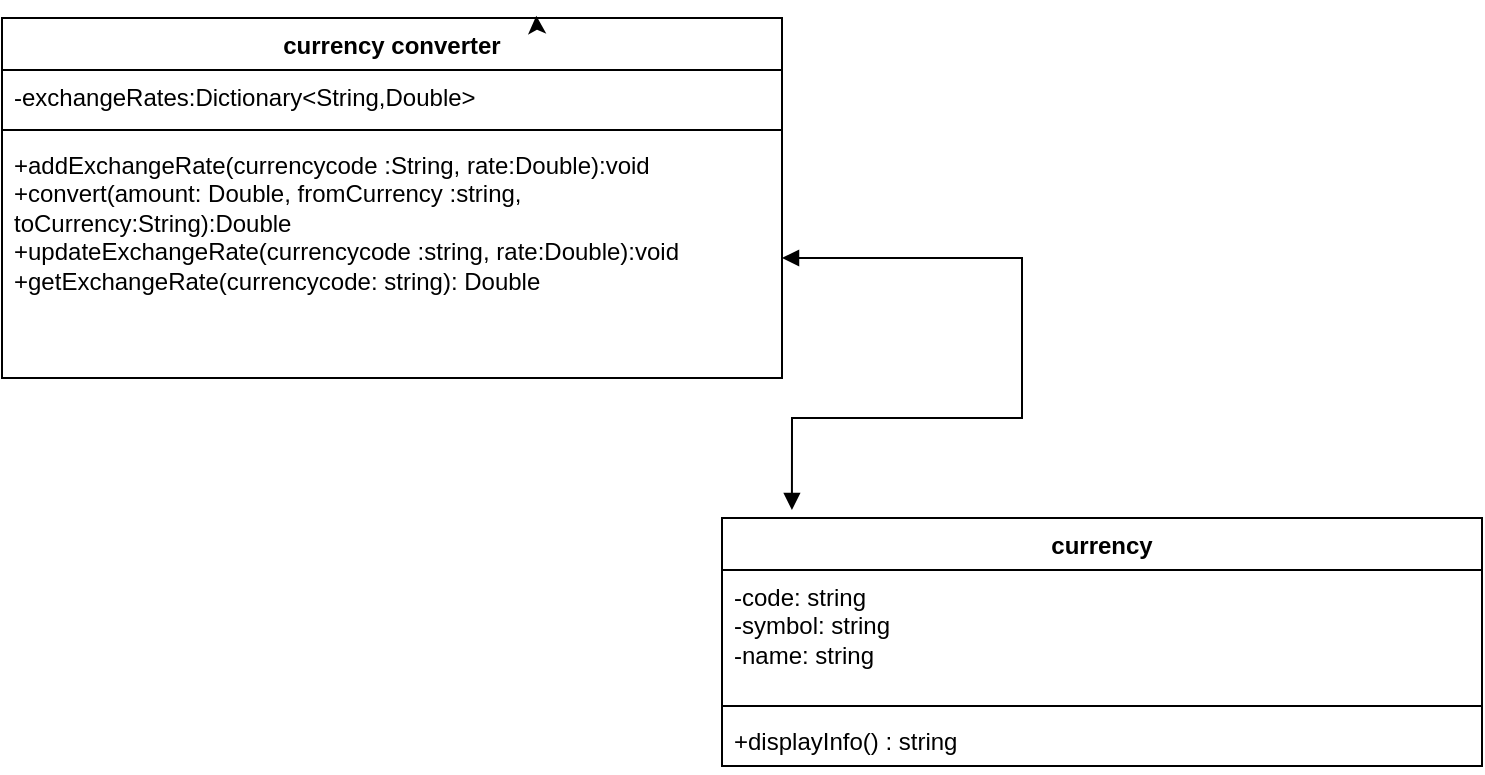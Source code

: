 <mxfile version="25.0.1">
  <diagram name="Page-1" id="ctuzxjG5MW2nIgfNlTjr">
    <mxGraphModel dx="954" dy="647" grid="1" gridSize="10" guides="1" tooltips="1" connect="1" arrows="1" fold="1" page="1" pageScale="1" pageWidth="827" pageHeight="1169" math="0" shadow="0">
      <root>
        <mxCell id="0" />
        <mxCell id="1" parent="0" />
        <mxCell id="oOIjPioGq_9B5gfG0-Rm-1" value="currency converter" style="swimlane;fontStyle=1;align=center;verticalAlign=top;childLayout=stackLayout;horizontal=1;startSize=26;horizontalStack=0;resizeParent=1;resizeParentMax=0;resizeLast=0;collapsible=1;marginBottom=0;whiteSpace=wrap;html=1;" vertex="1" parent="1">
          <mxGeometry x="30" y="50" width="390" height="180" as="geometry" />
        </mxCell>
        <mxCell id="oOIjPioGq_9B5gfG0-Rm-2" value="-exchangeRates:Dictionary&amp;lt;String,Double&amp;gt;" style="text;strokeColor=none;fillColor=none;align=left;verticalAlign=top;spacingLeft=4;spacingRight=4;overflow=hidden;rotatable=0;points=[[0,0.5],[1,0.5]];portConstraint=eastwest;whiteSpace=wrap;html=1;" vertex="1" parent="oOIjPioGq_9B5gfG0-Rm-1">
          <mxGeometry y="26" width="390" height="26" as="geometry" />
        </mxCell>
        <mxCell id="oOIjPioGq_9B5gfG0-Rm-3" value="" style="line;strokeWidth=1;fillColor=none;align=left;verticalAlign=middle;spacingTop=-1;spacingLeft=3;spacingRight=3;rotatable=0;labelPosition=right;points=[];portConstraint=eastwest;strokeColor=inherit;" vertex="1" parent="oOIjPioGq_9B5gfG0-Rm-1">
          <mxGeometry y="52" width="390" height="8" as="geometry" />
        </mxCell>
        <mxCell id="oOIjPioGq_9B5gfG0-Rm-4" value="&lt;div&gt;&lt;div&gt;+addExchangeRate(currencycode :String, rate:Double):void&lt;/div&gt;&lt;/div&gt;&lt;div&gt;+convert(amount: Double, fromCurrency :string, toCurrency:String):Double&lt;/div&gt;&lt;div&gt;+updateExchangeRate(currencycode :string, rate:Double):void&lt;/div&gt;&lt;div&gt;+getExchangeRate(currencycode: string): Double&lt;/div&gt;" style="text;strokeColor=none;fillColor=none;align=left;verticalAlign=top;spacingLeft=4;spacingRight=4;overflow=hidden;rotatable=0;points=[[0,0.5],[1,0.5]];portConstraint=eastwest;whiteSpace=wrap;html=1;" vertex="1" parent="oOIjPioGq_9B5gfG0-Rm-1">
          <mxGeometry y="60" width="390" height="120" as="geometry" />
        </mxCell>
        <mxCell id="oOIjPioGq_9B5gfG0-Rm-6" style="edgeStyle=orthogonalEdgeStyle;rounded=0;orthogonalLoop=1;jettySize=auto;html=1;exitX=0.75;exitY=0;exitDx=0;exitDy=0;entryX=0.685;entryY=-0.006;entryDx=0;entryDy=0;entryPerimeter=0;" edge="1" parent="1" source="oOIjPioGq_9B5gfG0-Rm-1" target="oOIjPioGq_9B5gfG0-Rm-1">
          <mxGeometry relative="1" as="geometry" />
        </mxCell>
        <mxCell id="oOIjPioGq_9B5gfG0-Rm-7" value="currency" style="swimlane;fontStyle=1;align=center;verticalAlign=top;childLayout=stackLayout;horizontal=1;startSize=26;horizontalStack=0;resizeParent=1;resizeParentMax=0;resizeLast=0;collapsible=1;marginBottom=0;whiteSpace=wrap;html=1;" vertex="1" parent="1">
          <mxGeometry x="390" y="300" width="380" height="124" as="geometry" />
        </mxCell>
        <mxCell id="oOIjPioGq_9B5gfG0-Rm-8" value="&lt;div&gt;-code: string&lt;div&gt;-symbol: string&lt;/div&gt;&lt;/div&gt;&lt;div&gt;-name: string&lt;/div&gt;" style="text;strokeColor=none;fillColor=none;align=left;verticalAlign=top;spacingLeft=4;spacingRight=4;overflow=hidden;rotatable=0;points=[[0,0.5],[1,0.5]];portConstraint=eastwest;whiteSpace=wrap;html=1;" vertex="1" parent="oOIjPioGq_9B5gfG0-Rm-7">
          <mxGeometry y="26" width="380" height="64" as="geometry" />
        </mxCell>
        <mxCell id="oOIjPioGq_9B5gfG0-Rm-9" value="" style="line;strokeWidth=1;fillColor=none;align=left;verticalAlign=middle;spacingTop=-1;spacingLeft=3;spacingRight=3;rotatable=0;labelPosition=right;points=[];portConstraint=eastwest;strokeColor=inherit;" vertex="1" parent="oOIjPioGq_9B5gfG0-Rm-7">
          <mxGeometry y="90" width="380" height="8" as="geometry" />
        </mxCell>
        <mxCell id="oOIjPioGq_9B5gfG0-Rm-10" value="+displayInfo() : string" style="text;strokeColor=none;fillColor=none;align=left;verticalAlign=top;spacingLeft=4;spacingRight=4;overflow=hidden;rotatable=0;points=[[0,0.5],[1,0.5]];portConstraint=eastwest;whiteSpace=wrap;html=1;" vertex="1" parent="oOIjPioGq_9B5gfG0-Rm-7">
          <mxGeometry y="98" width="380" height="26" as="geometry" />
        </mxCell>
        <mxCell id="oOIjPioGq_9B5gfG0-Rm-11" value="" style="endArrow=block;startArrow=block;endFill=1;startFill=1;html=1;rounded=0;exitX=1;exitY=0.5;exitDx=0;exitDy=0;entryX=0.092;entryY=-0.032;entryDx=0;entryDy=0;entryPerimeter=0;" edge="1" parent="1" source="oOIjPioGq_9B5gfG0-Rm-4" target="oOIjPioGq_9B5gfG0-Rm-7">
          <mxGeometry width="160" relative="1" as="geometry">
            <mxPoint x="390" y="340" as="sourcePoint" />
            <mxPoint x="550" y="340" as="targetPoint" />
            <Array as="points">
              <mxPoint x="540" y="170" />
              <mxPoint x="540" y="250" />
              <mxPoint x="425" y="250" />
            </Array>
          </mxGeometry>
        </mxCell>
      </root>
    </mxGraphModel>
  </diagram>
</mxfile>
